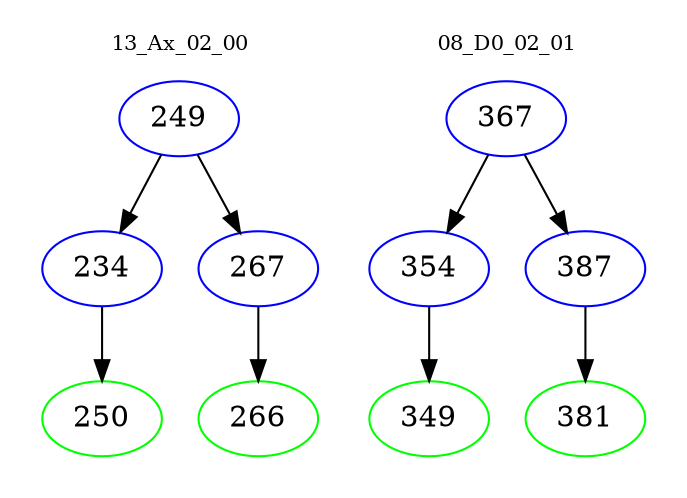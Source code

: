 digraph{
subgraph cluster_0 {
color = white
label = "13_Ax_02_00";
fontsize=10;
T0_249 [label="249", color="blue"]
T0_249 -> T0_234 [color="black"]
T0_234 [label="234", color="blue"]
T0_234 -> T0_250 [color="black"]
T0_250 [label="250", color="green"]
T0_249 -> T0_267 [color="black"]
T0_267 [label="267", color="blue"]
T0_267 -> T0_266 [color="black"]
T0_266 [label="266", color="green"]
}
subgraph cluster_1 {
color = white
label = "08_D0_02_01";
fontsize=10;
T1_367 [label="367", color="blue"]
T1_367 -> T1_354 [color="black"]
T1_354 [label="354", color="blue"]
T1_354 -> T1_349 [color="black"]
T1_349 [label="349", color="green"]
T1_367 -> T1_387 [color="black"]
T1_387 [label="387", color="blue"]
T1_387 -> T1_381 [color="black"]
T1_381 [label="381", color="green"]
}
}
